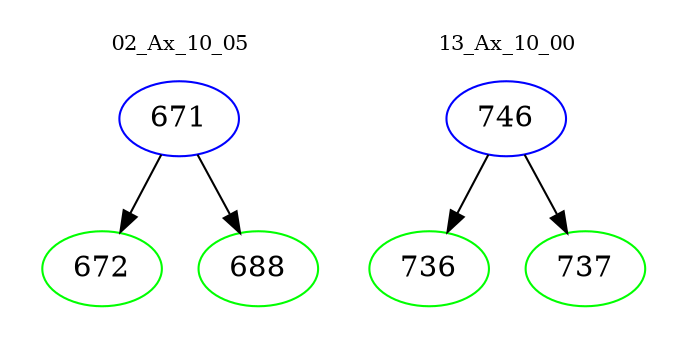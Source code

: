 digraph{
subgraph cluster_0 {
color = white
label = "02_Ax_10_05";
fontsize=10;
T0_671 [label="671", color="blue"]
T0_671 -> T0_672 [color="black"]
T0_672 [label="672", color="green"]
T0_671 -> T0_688 [color="black"]
T0_688 [label="688", color="green"]
}
subgraph cluster_1 {
color = white
label = "13_Ax_10_00";
fontsize=10;
T1_746 [label="746", color="blue"]
T1_746 -> T1_736 [color="black"]
T1_736 [label="736", color="green"]
T1_746 -> T1_737 [color="black"]
T1_737 [label="737", color="green"]
}
}
